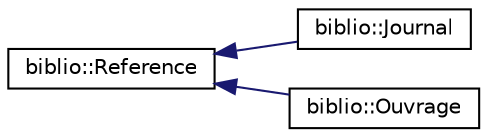 digraph "Graphical Class Hierarchy"
{
  edge [fontname="Helvetica",fontsize="10",labelfontname="Helvetica",labelfontsize="10"];
  node [fontname="Helvetica",fontsize="10",shape=record];
  rankdir="LR";
  Node0 [label="biblio::Reference",height=0.2,width=0.4,color="black", fillcolor="white", style="filled",URL="$classbiblio_1_1Reference.html",tooltip="Classe de base abstraite, les classes Ouvrage et Journal hérite de cette classe. "];
  Node0 -> Node1 [dir="back",color="midnightblue",fontsize="10",style="solid",fontname="Helvetica"];
  Node1 [label="biblio::Journal",height=0.2,width=0.4,color="black", fillcolor="white", style="filled",URL="$classbiblio_1_1Journal.html",tooltip="Classe dérivée de la classe Reference. "];
  Node0 -> Node2 [dir="back",color="midnightblue",fontsize="10",style="solid",fontname="Helvetica"];
  Node2 [label="biblio::Ouvrage",height=0.2,width=0.4,color="black", fillcolor="white", style="filled",URL="$classbiblio_1_1Ouvrage.html",tooltip="Classe dérivée de la classe Reference. "];
}
